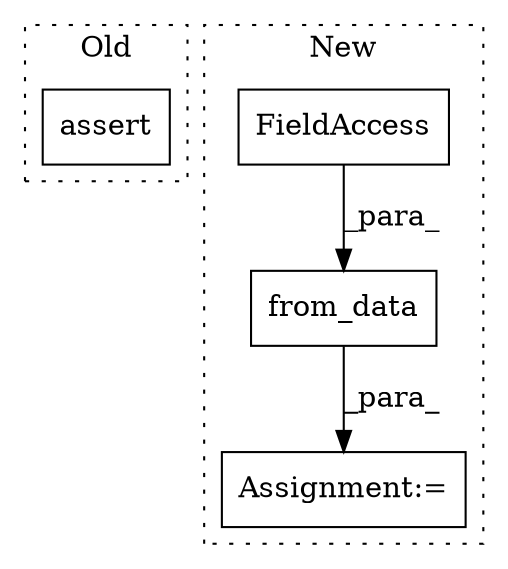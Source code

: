 digraph G {
subgraph cluster0 {
1 [label="assert" a="32" s="1615,1675" l="12,1" shape="box"];
label = "Old";
style="dotted";
}
subgraph cluster1 {
2 [label="from_data" a="32" s="1348,1371" l="10,1" shape="box"];
3 [label="FieldAccess" a="22" s="1358" l="13" shape="box"];
4 [label="Assignment:=" a="7" s="1331" l="1" shape="box"];
label = "New";
style="dotted";
}
2 -> 4 [label="_para_"];
3 -> 2 [label="_para_"];
}
